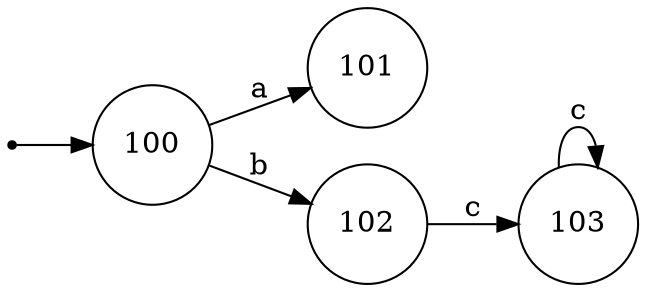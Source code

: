 digraph Automate {
  rankdir=LR;
  node [shape=circle];
  start [shape=point];
  start -> 100;
  100 -> 101 [label="a"];
  100 -> 102 [label="b"];
  102 -> 103 [label="c"];
  103 -> 103 [label="c"];
}
